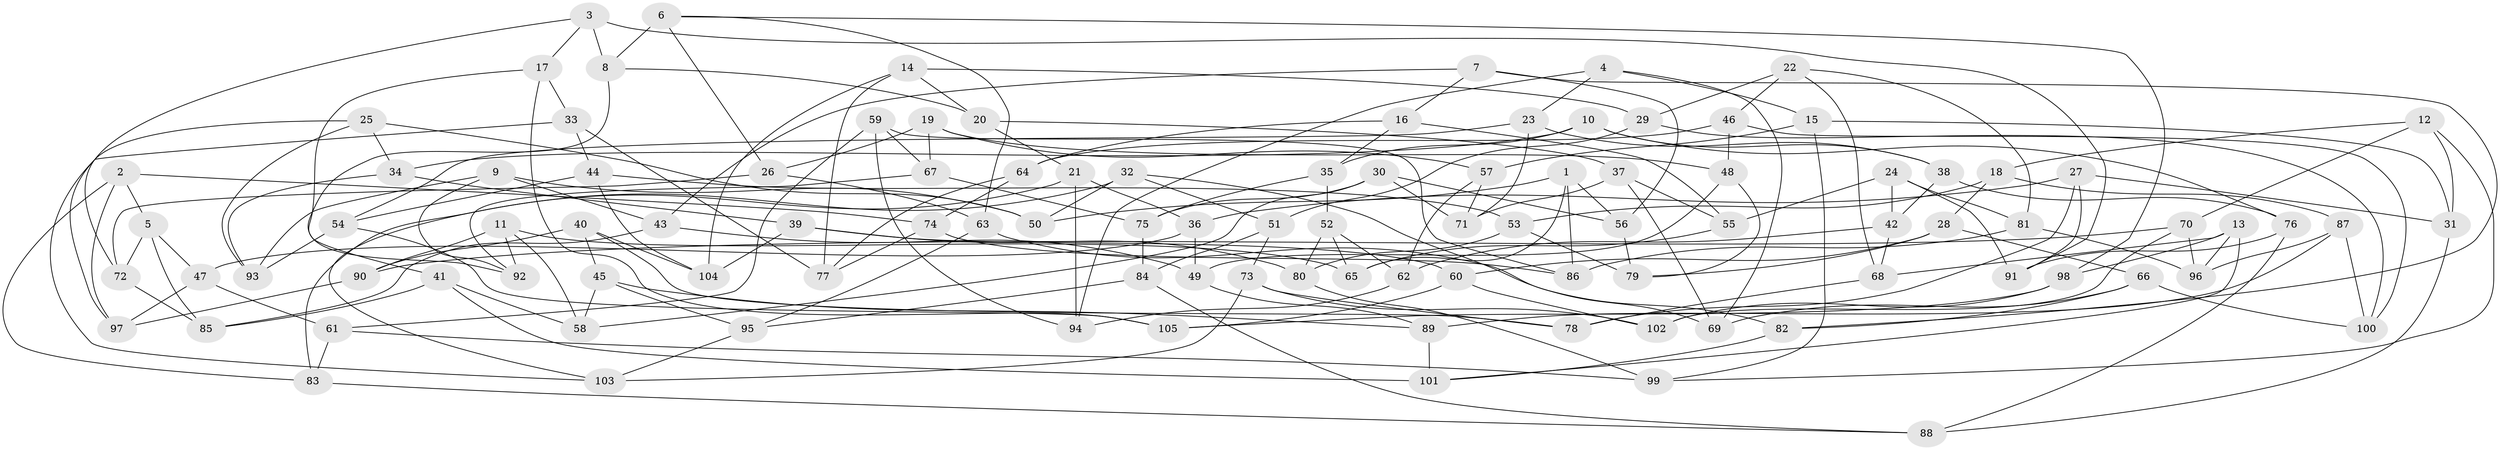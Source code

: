 // coarse degree distribution, {5: 0.2903225806451613, 3: 0.1935483870967742, 4: 0.1935483870967742, 9: 0.03225806451612903, 7: 0.03225806451612903, 2: 0.03225806451612903, 6: 0.0967741935483871, 12: 0.03225806451612903, 8: 0.03225806451612903, 17: 0.03225806451612903, 10: 0.03225806451612903}
// Generated by graph-tools (version 1.1) at 2025/01/03/04/25 22:01:43]
// undirected, 105 vertices, 210 edges
graph export_dot {
graph [start="1"]
  node [color=gray90,style=filled];
  1;
  2;
  3;
  4;
  5;
  6;
  7;
  8;
  9;
  10;
  11;
  12;
  13;
  14;
  15;
  16;
  17;
  18;
  19;
  20;
  21;
  22;
  23;
  24;
  25;
  26;
  27;
  28;
  29;
  30;
  31;
  32;
  33;
  34;
  35;
  36;
  37;
  38;
  39;
  40;
  41;
  42;
  43;
  44;
  45;
  46;
  47;
  48;
  49;
  50;
  51;
  52;
  53;
  54;
  55;
  56;
  57;
  58;
  59;
  60;
  61;
  62;
  63;
  64;
  65;
  66;
  67;
  68;
  69;
  70;
  71;
  72;
  73;
  74;
  75;
  76;
  77;
  78;
  79;
  80;
  81;
  82;
  83;
  84;
  85;
  86;
  87;
  88;
  89;
  90;
  91;
  92;
  93;
  94;
  95;
  96;
  97;
  98;
  99;
  100;
  101;
  102;
  103;
  104;
  105;
  1 -- 86;
  1 -- 50;
  1 -- 56;
  1 -- 65;
  2 -- 97;
  2 -- 83;
  2 -- 74;
  2 -- 5;
  3 -- 91;
  3 -- 72;
  3 -- 8;
  3 -- 17;
  4 -- 15;
  4 -- 69;
  4 -- 94;
  4 -- 23;
  5 -- 47;
  5 -- 72;
  5 -- 85;
  6 -- 63;
  6 -- 26;
  6 -- 98;
  6 -- 8;
  7 -- 43;
  7 -- 82;
  7 -- 16;
  7 -- 56;
  8 -- 41;
  8 -- 20;
  9 -- 50;
  9 -- 93;
  9 -- 92;
  9 -- 43;
  10 -- 38;
  10 -- 76;
  10 -- 35;
  10 -- 34;
  11 -- 92;
  11 -- 65;
  11 -- 90;
  11 -- 58;
  12 -- 99;
  12 -- 31;
  12 -- 70;
  12 -- 18;
  13 -- 101;
  13 -- 96;
  13 -- 68;
  13 -- 98;
  14 -- 20;
  14 -- 29;
  14 -- 77;
  14 -- 104;
  15 -- 99;
  15 -- 31;
  15 -- 57;
  16 -- 64;
  16 -- 55;
  16 -- 35;
  17 -- 92;
  17 -- 33;
  17 -- 105;
  18 -- 28;
  18 -- 87;
  18 -- 53;
  19 -- 57;
  19 -- 48;
  19 -- 67;
  19 -- 26;
  20 -- 37;
  20 -- 21;
  21 -- 94;
  21 -- 36;
  21 -- 103;
  22 -- 81;
  22 -- 46;
  22 -- 68;
  22 -- 29;
  23 -- 54;
  23 -- 71;
  23 -- 38;
  24 -- 55;
  24 -- 81;
  24 -- 42;
  24 -- 91;
  25 -- 97;
  25 -- 93;
  25 -- 34;
  25 -- 50;
  26 -- 63;
  26 -- 72;
  27 -- 31;
  27 -- 91;
  27 -- 36;
  27 -- 78;
  28 -- 79;
  28 -- 66;
  28 -- 60;
  29 -- 51;
  29 -- 100;
  30 -- 56;
  30 -- 71;
  30 -- 58;
  30 -- 75;
  31 -- 88;
  32 -- 50;
  32 -- 83;
  32 -- 69;
  32 -- 51;
  33 -- 44;
  33 -- 77;
  33 -- 103;
  34 -- 39;
  34 -- 93;
  35 -- 52;
  35 -- 75;
  36 -- 47;
  36 -- 49;
  37 -- 55;
  37 -- 71;
  37 -- 69;
  38 -- 42;
  38 -- 76;
  39 -- 80;
  39 -- 104;
  39 -- 60;
  40 -- 45;
  40 -- 104;
  40 -- 90;
  40 -- 78;
  41 -- 101;
  41 -- 58;
  41 -- 85;
  42 -- 62;
  42 -- 68;
  43 -- 49;
  43 -- 85;
  44 -- 104;
  44 -- 54;
  44 -- 53;
  45 -- 58;
  45 -- 95;
  45 -- 89;
  46 -- 48;
  46 -- 64;
  46 -- 100;
  47 -- 97;
  47 -- 61;
  48 -- 49;
  48 -- 79;
  49 -- 89;
  51 -- 73;
  51 -- 84;
  52 -- 62;
  52 -- 65;
  52 -- 80;
  53 -- 80;
  53 -- 79;
  54 -- 93;
  54 -- 105;
  55 -- 65;
  56 -- 79;
  57 -- 62;
  57 -- 71;
  59 -- 67;
  59 -- 86;
  59 -- 94;
  59 -- 61;
  60 -- 105;
  60 -- 102;
  61 -- 83;
  61 -- 99;
  62 -- 94;
  63 -- 82;
  63 -- 95;
  64 -- 77;
  64 -- 74;
  66 -- 69;
  66 -- 82;
  66 -- 100;
  67 -- 92;
  67 -- 75;
  68 -- 78;
  70 -- 102;
  70 -- 90;
  70 -- 96;
  72 -- 85;
  73 -- 78;
  73 -- 103;
  73 -- 102;
  74 -- 77;
  74 -- 86;
  75 -- 84;
  76 -- 91;
  76 -- 88;
  80 -- 99;
  81 -- 96;
  81 -- 86;
  82 -- 101;
  83 -- 88;
  84 -- 95;
  84 -- 88;
  87 -- 96;
  87 -- 100;
  87 -- 89;
  89 -- 101;
  90 -- 97;
  95 -- 103;
  98 -- 105;
  98 -- 102;
}
